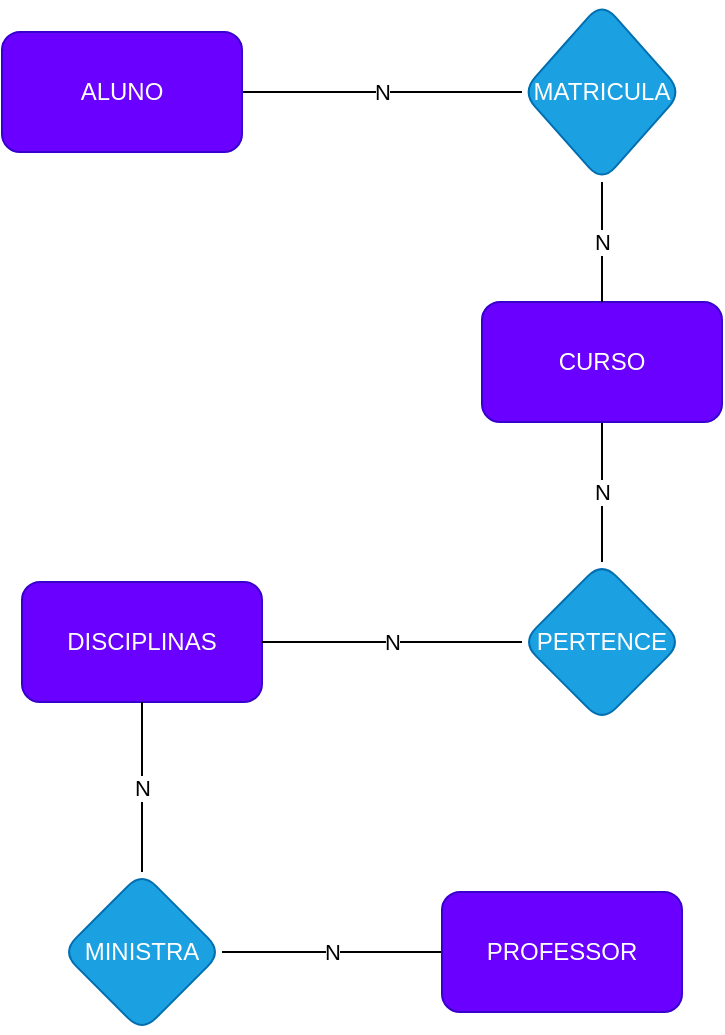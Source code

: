<mxfile>
    <diagram id="FBd5fxDKi_7ywRUtFoq8" name="Página-1">
        <mxGraphModel dx="636" dy="710" grid="1" gridSize="10" guides="1" tooltips="1" connect="1" arrows="1" fold="1" page="1" pageScale="1" pageWidth="827" pageHeight="1169" math="0" shadow="0">
            <root>
                <mxCell id="0"/>
                <mxCell id="1" parent="0"/>
                <mxCell id="38" value="N" style="edgeStyle=none;html=1;endArrow=none;endFill=0;" edge="1" parent="1" source="2" target="37">
                    <mxGeometry relative="1" as="geometry"/>
                </mxCell>
                <mxCell id="2" value="ALUNO" style="rounded=1;whiteSpace=wrap;html=1;fillColor=#6a00ff;fontColor=#ffffff;strokeColor=#3700CC;" parent="1" vertex="1">
                    <mxGeometry x="60" y="145" width="120" height="60" as="geometry"/>
                </mxCell>
                <mxCell id="47" value="N" style="edgeStyle=none;html=1;endArrow=none;endFill=0;" edge="1" parent="1" source="3" target="46">
                    <mxGeometry relative="1" as="geometry"/>
                </mxCell>
                <mxCell id="3" value="PROFESSOR" style="rounded=1;whiteSpace=wrap;html=1;fillColor=#6a00ff;fontColor=#ffffff;strokeColor=#3700CC;" parent="1" vertex="1">
                    <mxGeometry x="280" y="575" width="120" height="60" as="geometry"/>
                </mxCell>
                <mxCell id="44" value="N" style="edgeStyle=none;html=1;endArrow=none;endFill=0;" edge="1" parent="1" source="4" target="43">
                    <mxGeometry relative="1" as="geometry"/>
                </mxCell>
                <mxCell id="4" value="CURSO" style="rounded=1;whiteSpace=wrap;html=1;fillColor=#6a00ff;fontColor=#ffffff;strokeColor=#3700CC;" parent="1" vertex="1">
                    <mxGeometry x="300" y="280" width="120" height="60" as="geometry"/>
                </mxCell>
                <mxCell id="5" value="DISCIPLINAS" style="rounded=1;whiteSpace=wrap;html=1;fillColor=#6a00ff;fontColor=#ffffff;strokeColor=#3700CC;" parent="1" vertex="1">
                    <mxGeometry x="70" y="420" width="120" height="60" as="geometry"/>
                </mxCell>
                <mxCell id="39" value="N" style="edgeStyle=none;html=1;endArrow=none;endFill=0;entryX=0.5;entryY=0;entryDx=0;entryDy=0;" edge="1" parent="1" source="37" target="4">
                    <mxGeometry relative="1" as="geometry">
                        <mxPoint x="490" y="190" as="targetPoint"/>
                    </mxGeometry>
                </mxCell>
                <mxCell id="37" value="MATRICULA" style="rhombus;whiteSpace=wrap;html=1;fillColor=#1ba1e2;strokeColor=#006EAF;fontColor=#ffffff;rounded=1;" vertex="1" parent="1">
                    <mxGeometry x="320" y="130" width="80" height="90" as="geometry"/>
                </mxCell>
                <mxCell id="45" value="N" style="edgeStyle=none;html=1;endArrow=none;endFill=0;" edge="1" parent="1" source="43" target="5">
                    <mxGeometry relative="1" as="geometry"/>
                </mxCell>
                <mxCell id="43" value="PERTENCE" style="rhombus;whiteSpace=wrap;html=1;fillColor=#1ba1e2;strokeColor=#006EAF;fontColor=#ffffff;rounded=1;" vertex="1" parent="1">
                    <mxGeometry x="320" y="410" width="80" height="80" as="geometry"/>
                </mxCell>
                <mxCell id="48" value="N" style="edgeStyle=none;html=1;endArrow=none;endFill=0;" edge="1" parent="1" source="46" target="5">
                    <mxGeometry relative="1" as="geometry"/>
                </mxCell>
                <mxCell id="46" value="MINISTRA" style="rhombus;whiteSpace=wrap;html=1;fillColor=#1ba1e2;strokeColor=#006EAF;fontColor=#ffffff;rounded=1;" vertex="1" parent="1">
                    <mxGeometry x="90" y="565" width="80" height="80" as="geometry"/>
                </mxCell>
            </root>
        </mxGraphModel>
    </diagram>
</mxfile>